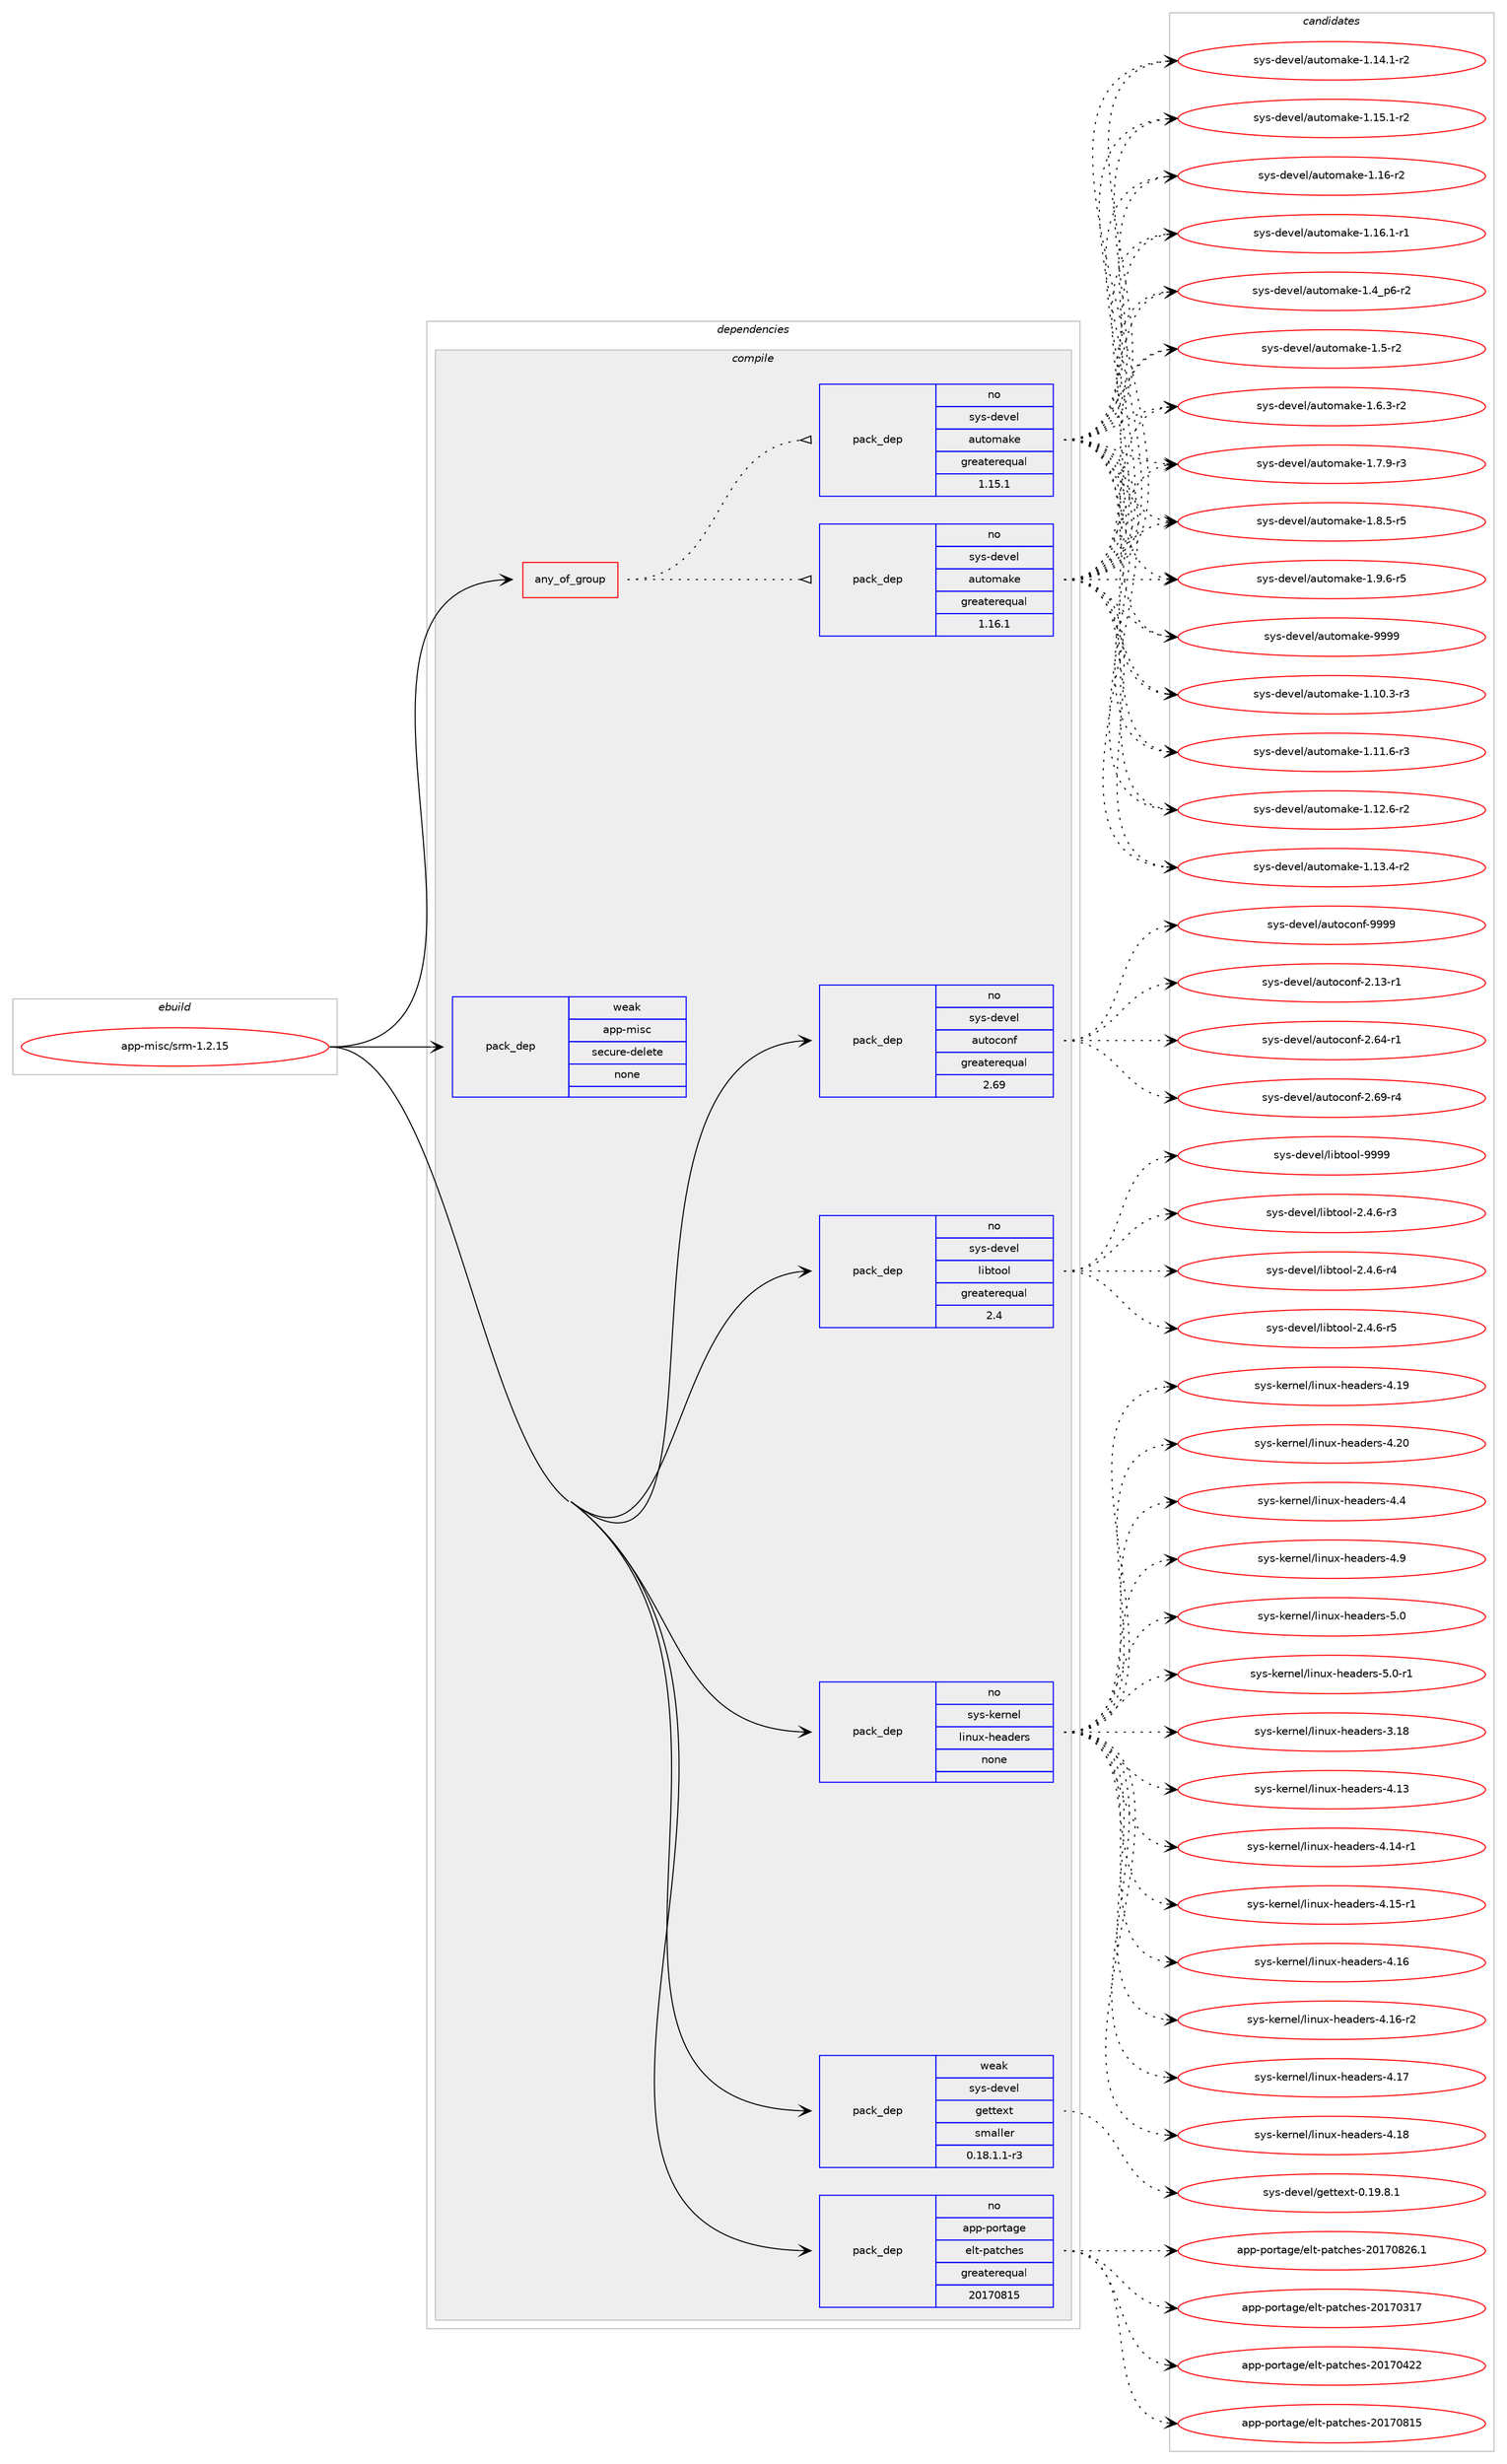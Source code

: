 digraph prolog {

# *************
# Graph options
# *************

newrank=true;
concentrate=true;
compound=true;
graph [rankdir=LR,fontname=Helvetica,fontsize=10,ranksep=1.5];#, ranksep=2.5, nodesep=0.2];
edge  [arrowhead=vee];
node  [fontname=Helvetica,fontsize=10];

# **********
# The ebuild
# **********

subgraph cluster_leftcol {
color=gray;
rank=same;
label=<<i>ebuild</i>>;
id [label="app-misc/srm-1.2.15", color=red, width=4, href="../app-misc/srm-1.2.15.svg"];
}

# ****************
# The dependencies
# ****************

subgraph cluster_midcol {
color=gray;
label=<<i>dependencies</i>>;
subgraph cluster_compile {
fillcolor="#eeeeee";
style=filled;
label=<<i>compile</i>>;
subgraph any19710 {
dependency1301034 [label=<<TABLE BORDER="0" CELLBORDER="1" CELLSPACING="0" CELLPADDING="4"><TR><TD CELLPADDING="10">any_of_group</TD></TR></TABLE>>, shape=none, color=red];subgraph pack926927 {
dependency1301035 [label=<<TABLE BORDER="0" CELLBORDER="1" CELLSPACING="0" CELLPADDING="4" WIDTH="220"><TR><TD ROWSPAN="6" CELLPADDING="30">pack_dep</TD></TR><TR><TD WIDTH="110">no</TD></TR><TR><TD>sys-devel</TD></TR><TR><TD>automake</TD></TR><TR><TD>greaterequal</TD></TR><TR><TD>1.16.1</TD></TR></TABLE>>, shape=none, color=blue];
}
dependency1301034:e -> dependency1301035:w [weight=20,style="dotted",arrowhead="oinv"];
subgraph pack926928 {
dependency1301036 [label=<<TABLE BORDER="0" CELLBORDER="1" CELLSPACING="0" CELLPADDING="4" WIDTH="220"><TR><TD ROWSPAN="6" CELLPADDING="30">pack_dep</TD></TR><TR><TD WIDTH="110">no</TD></TR><TR><TD>sys-devel</TD></TR><TR><TD>automake</TD></TR><TR><TD>greaterequal</TD></TR><TR><TD>1.15.1</TD></TR></TABLE>>, shape=none, color=blue];
}
dependency1301034:e -> dependency1301036:w [weight=20,style="dotted",arrowhead="oinv"];
}
id:e -> dependency1301034:w [weight=20,style="solid",arrowhead="vee"];
subgraph pack926929 {
dependency1301037 [label=<<TABLE BORDER="0" CELLBORDER="1" CELLSPACING="0" CELLPADDING="4" WIDTH="220"><TR><TD ROWSPAN="6" CELLPADDING="30">pack_dep</TD></TR><TR><TD WIDTH="110">no</TD></TR><TR><TD>app-portage</TD></TR><TR><TD>elt-patches</TD></TR><TR><TD>greaterequal</TD></TR><TR><TD>20170815</TD></TR></TABLE>>, shape=none, color=blue];
}
id:e -> dependency1301037:w [weight=20,style="solid",arrowhead="vee"];
subgraph pack926930 {
dependency1301038 [label=<<TABLE BORDER="0" CELLBORDER="1" CELLSPACING="0" CELLPADDING="4" WIDTH="220"><TR><TD ROWSPAN="6" CELLPADDING="30">pack_dep</TD></TR><TR><TD WIDTH="110">no</TD></TR><TR><TD>sys-devel</TD></TR><TR><TD>autoconf</TD></TR><TR><TD>greaterequal</TD></TR><TR><TD>2.69</TD></TR></TABLE>>, shape=none, color=blue];
}
id:e -> dependency1301038:w [weight=20,style="solid",arrowhead="vee"];
subgraph pack926931 {
dependency1301039 [label=<<TABLE BORDER="0" CELLBORDER="1" CELLSPACING="0" CELLPADDING="4" WIDTH="220"><TR><TD ROWSPAN="6" CELLPADDING="30">pack_dep</TD></TR><TR><TD WIDTH="110">no</TD></TR><TR><TD>sys-devel</TD></TR><TR><TD>libtool</TD></TR><TR><TD>greaterequal</TD></TR><TR><TD>2.4</TD></TR></TABLE>>, shape=none, color=blue];
}
id:e -> dependency1301039:w [weight=20,style="solid",arrowhead="vee"];
subgraph pack926932 {
dependency1301040 [label=<<TABLE BORDER="0" CELLBORDER="1" CELLSPACING="0" CELLPADDING="4" WIDTH="220"><TR><TD ROWSPAN="6" CELLPADDING="30">pack_dep</TD></TR><TR><TD WIDTH="110">no</TD></TR><TR><TD>sys-kernel</TD></TR><TR><TD>linux-headers</TD></TR><TR><TD>none</TD></TR><TR><TD></TD></TR></TABLE>>, shape=none, color=blue];
}
id:e -> dependency1301040:w [weight=20,style="solid",arrowhead="vee"];
subgraph pack926933 {
dependency1301041 [label=<<TABLE BORDER="0" CELLBORDER="1" CELLSPACING="0" CELLPADDING="4" WIDTH="220"><TR><TD ROWSPAN="6" CELLPADDING="30">pack_dep</TD></TR><TR><TD WIDTH="110">weak</TD></TR><TR><TD>app-misc</TD></TR><TR><TD>secure-delete</TD></TR><TR><TD>none</TD></TR><TR><TD></TD></TR></TABLE>>, shape=none, color=blue];
}
id:e -> dependency1301041:w [weight=20,style="solid",arrowhead="vee"];
subgraph pack926934 {
dependency1301042 [label=<<TABLE BORDER="0" CELLBORDER="1" CELLSPACING="0" CELLPADDING="4" WIDTH="220"><TR><TD ROWSPAN="6" CELLPADDING="30">pack_dep</TD></TR><TR><TD WIDTH="110">weak</TD></TR><TR><TD>sys-devel</TD></TR><TR><TD>gettext</TD></TR><TR><TD>smaller</TD></TR><TR><TD>0.18.1.1-r3</TD></TR></TABLE>>, shape=none, color=blue];
}
id:e -> dependency1301042:w [weight=20,style="solid",arrowhead="vee"];
}
subgraph cluster_compileandrun {
fillcolor="#eeeeee";
style=filled;
label=<<i>compile and run</i>>;
}
subgraph cluster_run {
fillcolor="#eeeeee";
style=filled;
label=<<i>run</i>>;
}
}

# **************
# The candidates
# **************

subgraph cluster_choices {
rank=same;
color=gray;
label=<<i>candidates</i>>;

subgraph choice926927 {
color=black;
nodesep=1;
choice11512111545100101118101108479711711611110997107101454946494846514511451 [label="sys-devel/automake-1.10.3-r3", color=red, width=4,href="../sys-devel/automake-1.10.3-r3.svg"];
choice11512111545100101118101108479711711611110997107101454946494946544511451 [label="sys-devel/automake-1.11.6-r3", color=red, width=4,href="../sys-devel/automake-1.11.6-r3.svg"];
choice11512111545100101118101108479711711611110997107101454946495046544511450 [label="sys-devel/automake-1.12.6-r2", color=red, width=4,href="../sys-devel/automake-1.12.6-r2.svg"];
choice11512111545100101118101108479711711611110997107101454946495146524511450 [label="sys-devel/automake-1.13.4-r2", color=red, width=4,href="../sys-devel/automake-1.13.4-r2.svg"];
choice11512111545100101118101108479711711611110997107101454946495246494511450 [label="sys-devel/automake-1.14.1-r2", color=red, width=4,href="../sys-devel/automake-1.14.1-r2.svg"];
choice11512111545100101118101108479711711611110997107101454946495346494511450 [label="sys-devel/automake-1.15.1-r2", color=red, width=4,href="../sys-devel/automake-1.15.1-r2.svg"];
choice1151211154510010111810110847971171161111099710710145494649544511450 [label="sys-devel/automake-1.16-r2", color=red, width=4,href="../sys-devel/automake-1.16-r2.svg"];
choice11512111545100101118101108479711711611110997107101454946495446494511449 [label="sys-devel/automake-1.16.1-r1", color=red, width=4,href="../sys-devel/automake-1.16.1-r1.svg"];
choice115121115451001011181011084797117116111109971071014549465295112544511450 [label="sys-devel/automake-1.4_p6-r2", color=red, width=4,href="../sys-devel/automake-1.4_p6-r2.svg"];
choice11512111545100101118101108479711711611110997107101454946534511450 [label="sys-devel/automake-1.5-r2", color=red, width=4,href="../sys-devel/automake-1.5-r2.svg"];
choice115121115451001011181011084797117116111109971071014549465446514511450 [label="sys-devel/automake-1.6.3-r2", color=red, width=4,href="../sys-devel/automake-1.6.3-r2.svg"];
choice115121115451001011181011084797117116111109971071014549465546574511451 [label="sys-devel/automake-1.7.9-r3", color=red, width=4,href="../sys-devel/automake-1.7.9-r3.svg"];
choice115121115451001011181011084797117116111109971071014549465646534511453 [label="sys-devel/automake-1.8.5-r5", color=red, width=4,href="../sys-devel/automake-1.8.5-r5.svg"];
choice115121115451001011181011084797117116111109971071014549465746544511453 [label="sys-devel/automake-1.9.6-r5", color=red, width=4,href="../sys-devel/automake-1.9.6-r5.svg"];
choice115121115451001011181011084797117116111109971071014557575757 [label="sys-devel/automake-9999", color=red, width=4,href="../sys-devel/automake-9999.svg"];
dependency1301035:e -> choice11512111545100101118101108479711711611110997107101454946494846514511451:w [style=dotted,weight="100"];
dependency1301035:e -> choice11512111545100101118101108479711711611110997107101454946494946544511451:w [style=dotted,weight="100"];
dependency1301035:e -> choice11512111545100101118101108479711711611110997107101454946495046544511450:w [style=dotted,weight="100"];
dependency1301035:e -> choice11512111545100101118101108479711711611110997107101454946495146524511450:w [style=dotted,weight="100"];
dependency1301035:e -> choice11512111545100101118101108479711711611110997107101454946495246494511450:w [style=dotted,weight="100"];
dependency1301035:e -> choice11512111545100101118101108479711711611110997107101454946495346494511450:w [style=dotted,weight="100"];
dependency1301035:e -> choice1151211154510010111810110847971171161111099710710145494649544511450:w [style=dotted,weight="100"];
dependency1301035:e -> choice11512111545100101118101108479711711611110997107101454946495446494511449:w [style=dotted,weight="100"];
dependency1301035:e -> choice115121115451001011181011084797117116111109971071014549465295112544511450:w [style=dotted,weight="100"];
dependency1301035:e -> choice11512111545100101118101108479711711611110997107101454946534511450:w [style=dotted,weight="100"];
dependency1301035:e -> choice115121115451001011181011084797117116111109971071014549465446514511450:w [style=dotted,weight="100"];
dependency1301035:e -> choice115121115451001011181011084797117116111109971071014549465546574511451:w [style=dotted,weight="100"];
dependency1301035:e -> choice115121115451001011181011084797117116111109971071014549465646534511453:w [style=dotted,weight="100"];
dependency1301035:e -> choice115121115451001011181011084797117116111109971071014549465746544511453:w [style=dotted,weight="100"];
dependency1301035:e -> choice115121115451001011181011084797117116111109971071014557575757:w [style=dotted,weight="100"];
}
subgraph choice926928 {
color=black;
nodesep=1;
choice11512111545100101118101108479711711611110997107101454946494846514511451 [label="sys-devel/automake-1.10.3-r3", color=red, width=4,href="../sys-devel/automake-1.10.3-r3.svg"];
choice11512111545100101118101108479711711611110997107101454946494946544511451 [label="sys-devel/automake-1.11.6-r3", color=red, width=4,href="../sys-devel/automake-1.11.6-r3.svg"];
choice11512111545100101118101108479711711611110997107101454946495046544511450 [label="sys-devel/automake-1.12.6-r2", color=red, width=4,href="../sys-devel/automake-1.12.6-r2.svg"];
choice11512111545100101118101108479711711611110997107101454946495146524511450 [label="sys-devel/automake-1.13.4-r2", color=red, width=4,href="../sys-devel/automake-1.13.4-r2.svg"];
choice11512111545100101118101108479711711611110997107101454946495246494511450 [label="sys-devel/automake-1.14.1-r2", color=red, width=4,href="../sys-devel/automake-1.14.1-r2.svg"];
choice11512111545100101118101108479711711611110997107101454946495346494511450 [label="sys-devel/automake-1.15.1-r2", color=red, width=4,href="../sys-devel/automake-1.15.1-r2.svg"];
choice1151211154510010111810110847971171161111099710710145494649544511450 [label="sys-devel/automake-1.16-r2", color=red, width=4,href="../sys-devel/automake-1.16-r2.svg"];
choice11512111545100101118101108479711711611110997107101454946495446494511449 [label="sys-devel/automake-1.16.1-r1", color=red, width=4,href="../sys-devel/automake-1.16.1-r1.svg"];
choice115121115451001011181011084797117116111109971071014549465295112544511450 [label="sys-devel/automake-1.4_p6-r2", color=red, width=4,href="../sys-devel/automake-1.4_p6-r2.svg"];
choice11512111545100101118101108479711711611110997107101454946534511450 [label="sys-devel/automake-1.5-r2", color=red, width=4,href="../sys-devel/automake-1.5-r2.svg"];
choice115121115451001011181011084797117116111109971071014549465446514511450 [label="sys-devel/automake-1.6.3-r2", color=red, width=4,href="../sys-devel/automake-1.6.3-r2.svg"];
choice115121115451001011181011084797117116111109971071014549465546574511451 [label="sys-devel/automake-1.7.9-r3", color=red, width=4,href="../sys-devel/automake-1.7.9-r3.svg"];
choice115121115451001011181011084797117116111109971071014549465646534511453 [label="sys-devel/automake-1.8.5-r5", color=red, width=4,href="../sys-devel/automake-1.8.5-r5.svg"];
choice115121115451001011181011084797117116111109971071014549465746544511453 [label="sys-devel/automake-1.9.6-r5", color=red, width=4,href="../sys-devel/automake-1.9.6-r5.svg"];
choice115121115451001011181011084797117116111109971071014557575757 [label="sys-devel/automake-9999", color=red, width=4,href="../sys-devel/automake-9999.svg"];
dependency1301036:e -> choice11512111545100101118101108479711711611110997107101454946494846514511451:w [style=dotted,weight="100"];
dependency1301036:e -> choice11512111545100101118101108479711711611110997107101454946494946544511451:w [style=dotted,weight="100"];
dependency1301036:e -> choice11512111545100101118101108479711711611110997107101454946495046544511450:w [style=dotted,weight="100"];
dependency1301036:e -> choice11512111545100101118101108479711711611110997107101454946495146524511450:w [style=dotted,weight="100"];
dependency1301036:e -> choice11512111545100101118101108479711711611110997107101454946495246494511450:w [style=dotted,weight="100"];
dependency1301036:e -> choice11512111545100101118101108479711711611110997107101454946495346494511450:w [style=dotted,weight="100"];
dependency1301036:e -> choice1151211154510010111810110847971171161111099710710145494649544511450:w [style=dotted,weight="100"];
dependency1301036:e -> choice11512111545100101118101108479711711611110997107101454946495446494511449:w [style=dotted,weight="100"];
dependency1301036:e -> choice115121115451001011181011084797117116111109971071014549465295112544511450:w [style=dotted,weight="100"];
dependency1301036:e -> choice11512111545100101118101108479711711611110997107101454946534511450:w [style=dotted,weight="100"];
dependency1301036:e -> choice115121115451001011181011084797117116111109971071014549465446514511450:w [style=dotted,weight="100"];
dependency1301036:e -> choice115121115451001011181011084797117116111109971071014549465546574511451:w [style=dotted,weight="100"];
dependency1301036:e -> choice115121115451001011181011084797117116111109971071014549465646534511453:w [style=dotted,weight="100"];
dependency1301036:e -> choice115121115451001011181011084797117116111109971071014549465746544511453:w [style=dotted,weight="100"];
dependency1301036:e -> choice115121115451001011181011084797117116111109971071014557575757:w [style=dotted,weight="100"];
}
subgraph choice926929 {
color=black;
nodesep=1;
choice97112112451121111141169710310147101108116451129711699104101115455048495548514955 [label="app-portage/elt-patches-20170317", color=red, width=4,href="../app-portage/elt-patches-20170317.svg"];
choice97112112451121111141169710310147101108116451129711699104101115455048495548525050 [label="app-portage/elt-patches-20170422", color=red, width=4,href="../app-portage/elt-patches-20170422.svg"];
choice97112112451121111141169710310147101108116451129711699104101115455048495548564953 [label="app-portage/elt-patches-20170815", color=red, width=4,href="../app-portage/elt-patches-20170815.svg"];
choice971121124511211111411697103101471011081164511297116991041011154550484955485650544649 [label="app-portage/elt-patches-20170826.1", color=red, width=4,href="../app-portage/elt-patches-20170826.1.svg"];
dependency1301037:e -> choice97112112451121111141169710310147101108116451129711699104101115455048495548514955:w [style=dotted,weight="100"];
dependency1301037:e -> choice97112112451121111141169710310147101108116451129711699104101115455048495548525050:w [style=dotted,weight="100"];
dependency1301037:e -> choice97112112451121111141169710310147101108116451129711699104101115455048495548564953:w [style=dotted,weight="100"];
dependency1301037:e -> choice971121124511211111411697103101471011081164511297116991041011154550484955485650544649:w [style=dotted,weight="100"];
}
subgraph choice926930 {
color=black;
nodesep=1;
choice1151211154510010111810110847971171161119911111010245504649514511449 [label="sys-devel/autoconf-2.13-r1", color=red, width=4,href="../sys-devel/autoconf-2.13-r1.svg"];
choice1151211154510010111810110847971171161119911111010245504654524511449 [label="sys-devel/autoconf-2.64-r1", color=red, width=4,href="../sys-devel/autoconf-2.64-r1.svg"];
choice1151211154510010111810110847971171161119911111010245504654574511452 [label="sys-devel/autoconf-2.69-r4", color=red, width=4,href="../sys-devel/autoconf-2.69-r4.svg"];
choice115121115451001011181011084797117116111991111101024557575757 [label="sys-devel/autoconf-9999", color=red, width=4,href="../sys-devel/autoconf-9999.svg"];
dependency1301038:e -> choice1151211154510010111810110847971171161119911111010245504649514511449:w [style=dotted,weight="100"];
dependency1301038:e -> choice1151211154510010111810110847971171161119911111010245504654524511449:w [style=dotted,weight="100"];
dependency1301038:e -> choice1151211154510010111810110847971171161119911111010245504654574511452:w [style=dotted,weight="100"];
dependency1301038:e -> choice115121115451001011181011084797117116111991111101024557575757:w [style=dotted,weight="100"];
}
subgraph choice926931 {
color=black;
nodesep=1;
choice1151211154510010111810110847108105981161111111084550465246544511451 [label="sys-devel/libtool-2.4.6-r3", color=red, width=4,href="../sys-devel/libtool-2.4.6-r3.svg"];
choice1151211154510010111810110847108105981161111111084550465246544511452 [label="sys-devel/libtool-2.4.6-r4", color=red, width=4,href="../sys-devel/libtool-2.4.6-r4.svg"];
choice1151211154510010111810110847108105981161111111084550465246544511453 [label="sys-devel/libtool-2.4.6-r5", color=red, width=4,href="../sys-devel/libtool-2.4.6-r5.svg"];
choice1151211154510010111810110847108105981161111111084557575757 [label="sys-devel/libtool-9999", color=red, width=4,href="../sys-devel/libtool-9999.svg"];
dependency1301039:e -> choice1151211154510010111810110847108105981161111111084550465246544511451:w [style=dotted,weight="100"];
dependency1301039:e -> choice1151211154510010111810110847108105981161111111084550465246544511452:w [style=dotted,weight="100"];
dependency1301039:e -> choice1151211154510010111810110847108105981161111111084550465246544511453:w [style=dotted,weight="100"];
dependency1301039:e -> choice1151211154510010111810110847108105981161111111084557575757:w [style=dotted,weight="100"];
}
subgraph choice926932 {
color=black;
nodesep=1;
choice115121115451071011141101011084710810511011712045104101971001011141154551464956 [label="sys-kernel/linux-headers-3.18", color=red, width=4,href="../sys-kernel/linux-headers-3.18.svg"];
choice115121115451071011141101011084710810511011712045104101971001011141154552464951 [label="sys-kernel/linux-headers-4.13", color=red, width=4,href="../sys-kernel/linux-headers-4.13.svg"];
choice1151211154510710111411010110847108105110117120451041019710010111411545524649524511449 [label="sys-kernel/linux-headers-4.14-r1", color=red, width=4,href="../sys-kernel/linux-headers-4.14-r1.svg"];
choice1151211154510710111411010110847108105110117120451041019710010111411545524649534511449 [label="sys-kernel/linux-headers-4.15-r1", color=red, width=4,href="../sys-kernel/linux-headers-4.15-r1.svg"];
choice115121115451071011141101011084710810511011712045104101971001011141154552464954 [label="sys-kernel/linux-headers-4.16", color=red, width=4,href="../sys-kernel/linux-headers-4.16.svg"];
choice1151211154510710111411010110847108105110117120451041019710010111411545524649544511450 [label="sys-kernel/linux-headers-4.16-r2", color=red, width=4,href="../sys-kernel/linux-headers-4.16-r2.svg"];
choice115121115451071011141101011084710810511011712045104101971001011141154552464955 [label="sys-kernel/linux-headers-4.17", color=red, width=4,href="../sys-kernel/linux-headers-4.17.svg"];
choice115121115451071011141101011084710810511011712045104101971001011141154552464956 [label="sys-kernel/linux-headers-4.18", color=red, width=4,href="../sys-kernel/linux-headers-4.18.svg"];
choice115121115451071011141101011084710810511011712045104101971001011141154552464957 [label="sys-kernel/linux-headers-4.19", color=red, width=4,href="../sys-kernel/linux-headers-4.19.svg"];
choice115121115451071011141101011084710810511011712045104101971001011141154552465048 [label="sys-kernel/linux-headers-4.20", color=red, width=4,href="../sys-kernel/linux-headers-4.20.svg"];
choice1151211154510710111411010110847108105110117120451041019710010111411545524652 [label="sys-kernel/linux-headers-4.4", color=red, width=4,href="../sys-kernel/linux-headers-4.4.svg"];
choice1151211154510710111411010110847108105110117120451041019710010111411545524657 [label="sys-kernel/linux-headers-4.9", color=red, width=4,href="../sys-kernel/linux-headers-4.9.svg"];
choice1151211154510710111411010110847108105110117120451041019710010111411545534648 [label="sys-kernel/linux-headers-5.0", color=red, width=4,href="../sys-kernel/linux-headers-5.0.svg"];
choice11512111545107101114110101108471081051101171204510410197100101114115455346484511449 [label="sys-kernel/linux-headers-5.0-r1", color=red, width=4,href="../sys-kernel/linux-headers-5.0-r1.svg"];
dependency1301040:e -> choice115121115451071011141101011084710810511011712045104101971001011141154551464956:w [style=dotted,weight="100"];
dependency1301040:e -> choice115121115451071011141101011084710810511011712045104101971001011141154552464951:w [style=dotted,weight="100"];
dependency1301040:e -> choice1151211154510710111411010110847108105110117120451041019710010111411545524649524511449:w [style=dotted,weight="100"];
dependency1301040:e -> choice1151211154510710111411010110847108105110117120451041019710010111411545524649534511449:w [style=dotted,weight="100"];
dependency1301040:e -> choice115121115451071011141101011084710810511011712045104101971001011141154552464954:w [style=dotted,weight="100"];
dependency1301040:e -> choice1151211154510710111411010110847108105110117120451041019710010111411545524649544511450:w [style=dotted,weight="100"];
dependency1301040:e -> choice115121115451071011141101011084710810511011712045104101971001011141154552464955:w [style=dotted,weight="100"];
dependency1301040:e -> choice115121115451071011141101011084710810511011712045104101971001011141154552464956:w [style=dotted,weight="100"];
dependency1301040:e -> choice115121115451071011141101011084710810511011712045104101971001011141154552464957:w [style=dotted,weight="100"];
dependency1301040:e -> choice115121115451071011141101011084710810511011712045104101971001011141154552465048:w [style=dotted,weight="100"];
dependency1301040:e -> choice1151211154510710111411010110847108105110117120451041019710010111411545524652:w [style=dotted,weight="100"];
dependency1301040:e -> choice1151211154510710111411010110847108105110117120451041019710010111411545524657:w [style=dotted,weight="100"];
dependency1301040:e -> choice1151211154510710111411010110847108105110117120451041019710010111411545534648:w [style=dotted,weight="100"];
dependency1301040:e -> choice11512111545107101114110101108471081051101171204510410197100101114115455346484511449:w [style=dotted,weight="100"];
}
subgraph choice926933 {
color=black;
nodesep=1;
}
subgraph choice926934 {
color=black;
nodesep=1;
choice1151211154510010111810110847103101116116101120116454846495746564649 [label="sys-devel/gettext-0.19.8.1", color=red, width=4,href="../sys-devel/gettext-0.19.8.1.svg"];
dependency1301042:e -> choice1151211154510010111810110847103101116116101120116454846495746564649:w [style=dotted,weight="100"];
}
}

}
